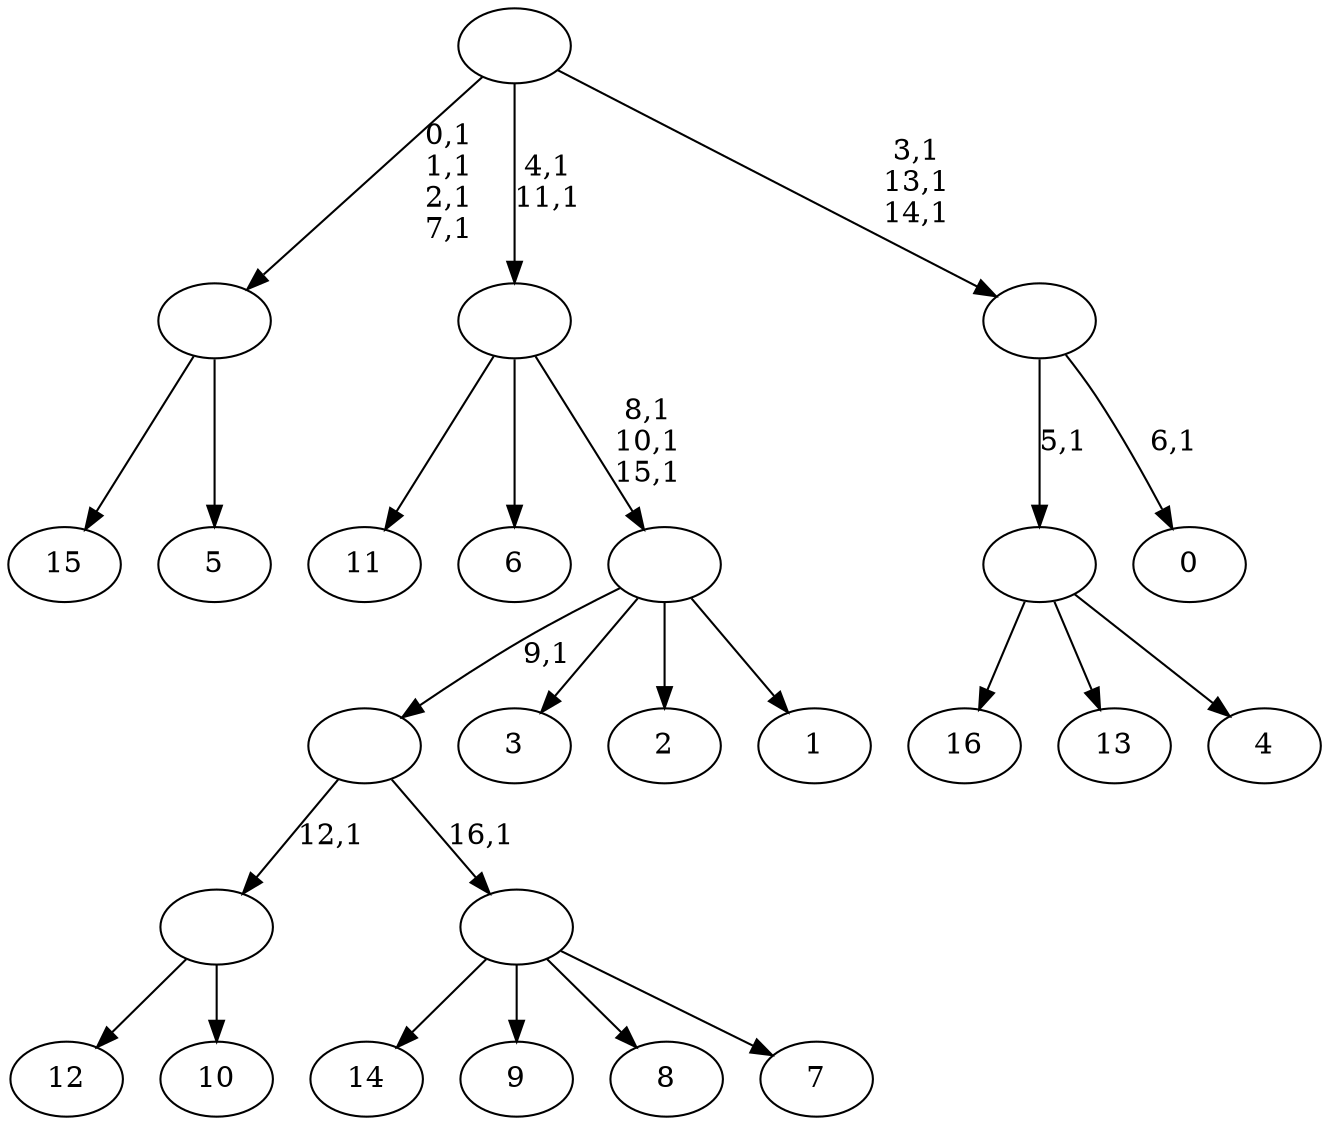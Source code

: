 digraph T {
	34 [label="16"]
	33 [label="15"]
	32 [label="14"]
	31 [label="13"]
	30 [label="12"]
	29 [label="11"]
	28 [label="10"]
	27 [label=""]
	26 [label="9"]
	25 [label="8"]
	24 [label="7"]
	23 [label=""]
	22 [label=""]
	21 [label="6"]
	20 [label="5"]
	19 [label=""]
	15 [label="4"]
	14 [label=""]
	13 [label="3"]
	12 [label="2"]
	11 [label="1"]
	10 [label=""]
	7 [label=""]
	5 [label="0"]
	3 [label=""]
	0 [label=""]
	27 -> 30 [label=""]
	27 -> 28 [label=""]
	23 -> 32 [label=""]
	23 -> 26 [label=""]
	23 -> 25 [label=""]
	23 -> 24 [label=""]
	22 -> 27 [label="12,1"]
	22 -> 23 [label="16,1"]
	19 -> 33 [label=""]
	19 -> 20 [label=""]
	14 -> 34 [label=""]
	14 -> 31 [label=""]
	14 -> 15 [label=""]
	10 -> 22 [label="9,1"]
	10 -> 13 [label=""]
	10 -> 12 [label=""]
	10 -> 11 [label=""]
	7 -> 10 [label="8,1\n10,1\n15,1"]
	7 -> 29 [label=""]
	7 -> 21 [label=""]
	3 -> 5 [label="6,1"]
	3 -> 14 [label="5,1"]
	0 -> 3 [label="3,1\n13,1\n14,1"]
	0 -> 7 [label="4,1\n11,1"]
	0 -> 19 [label="0,1\n1,1\n2,1\n7,1"]
}

